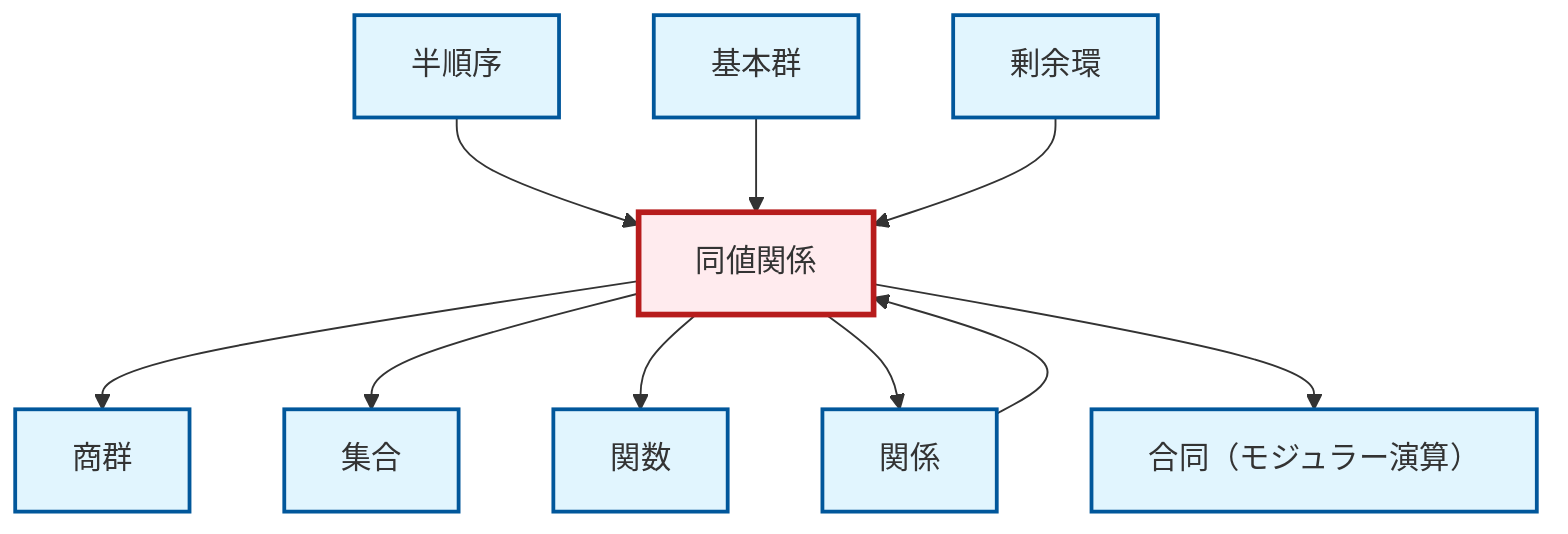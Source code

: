 graph TD
    classDef definition fill:#e1f5fe,stroke:#01579b,stroke-width:2px
    classDef theorem fill:#f3e5f5,stroke:#4a148c,stroke-width:2px
    classDef axiom fill:#fff3e0,stroke:#e65100,stroke-width:2px
    classDef example fill:#e8f5e9,stroke:#1b5e20,stroke-width:2px
    classDef current fill:#ffebee,stroke:#b71c1c,stroke-width:3px
    def-partial-order["半順序"]:::definition
    def-function["関数"]:::definition
    def-quotient-ring["剰余環"]:::definition
    def-set["集合"]:::definition
    def-equivalence-relation["同値関係"]:::definition
    def-relation["関係"]:::definition
    def-fundamental-group["基本群"]:::definition
    def-congruence["合同（モジュラー演算）"]:::definition
    def-quotient-group["商群"]:::definition
    def-equivalence-relation --> def-quotient-group
    def-equivalence-relation --> def-set
    def-equivalence-relation --> def-function
    def-partial-order --> def-equivalence-relation
    def-relation --> def-equivalence-relation
    def-fundamental-group --> def-equivalence-relation
    def-quotient-ring --> def-equivalence-relation
    def-equivalence-relation --> def-relation
    def-equivalence-relation --> def-congruence
    class def-equivalence-relation current